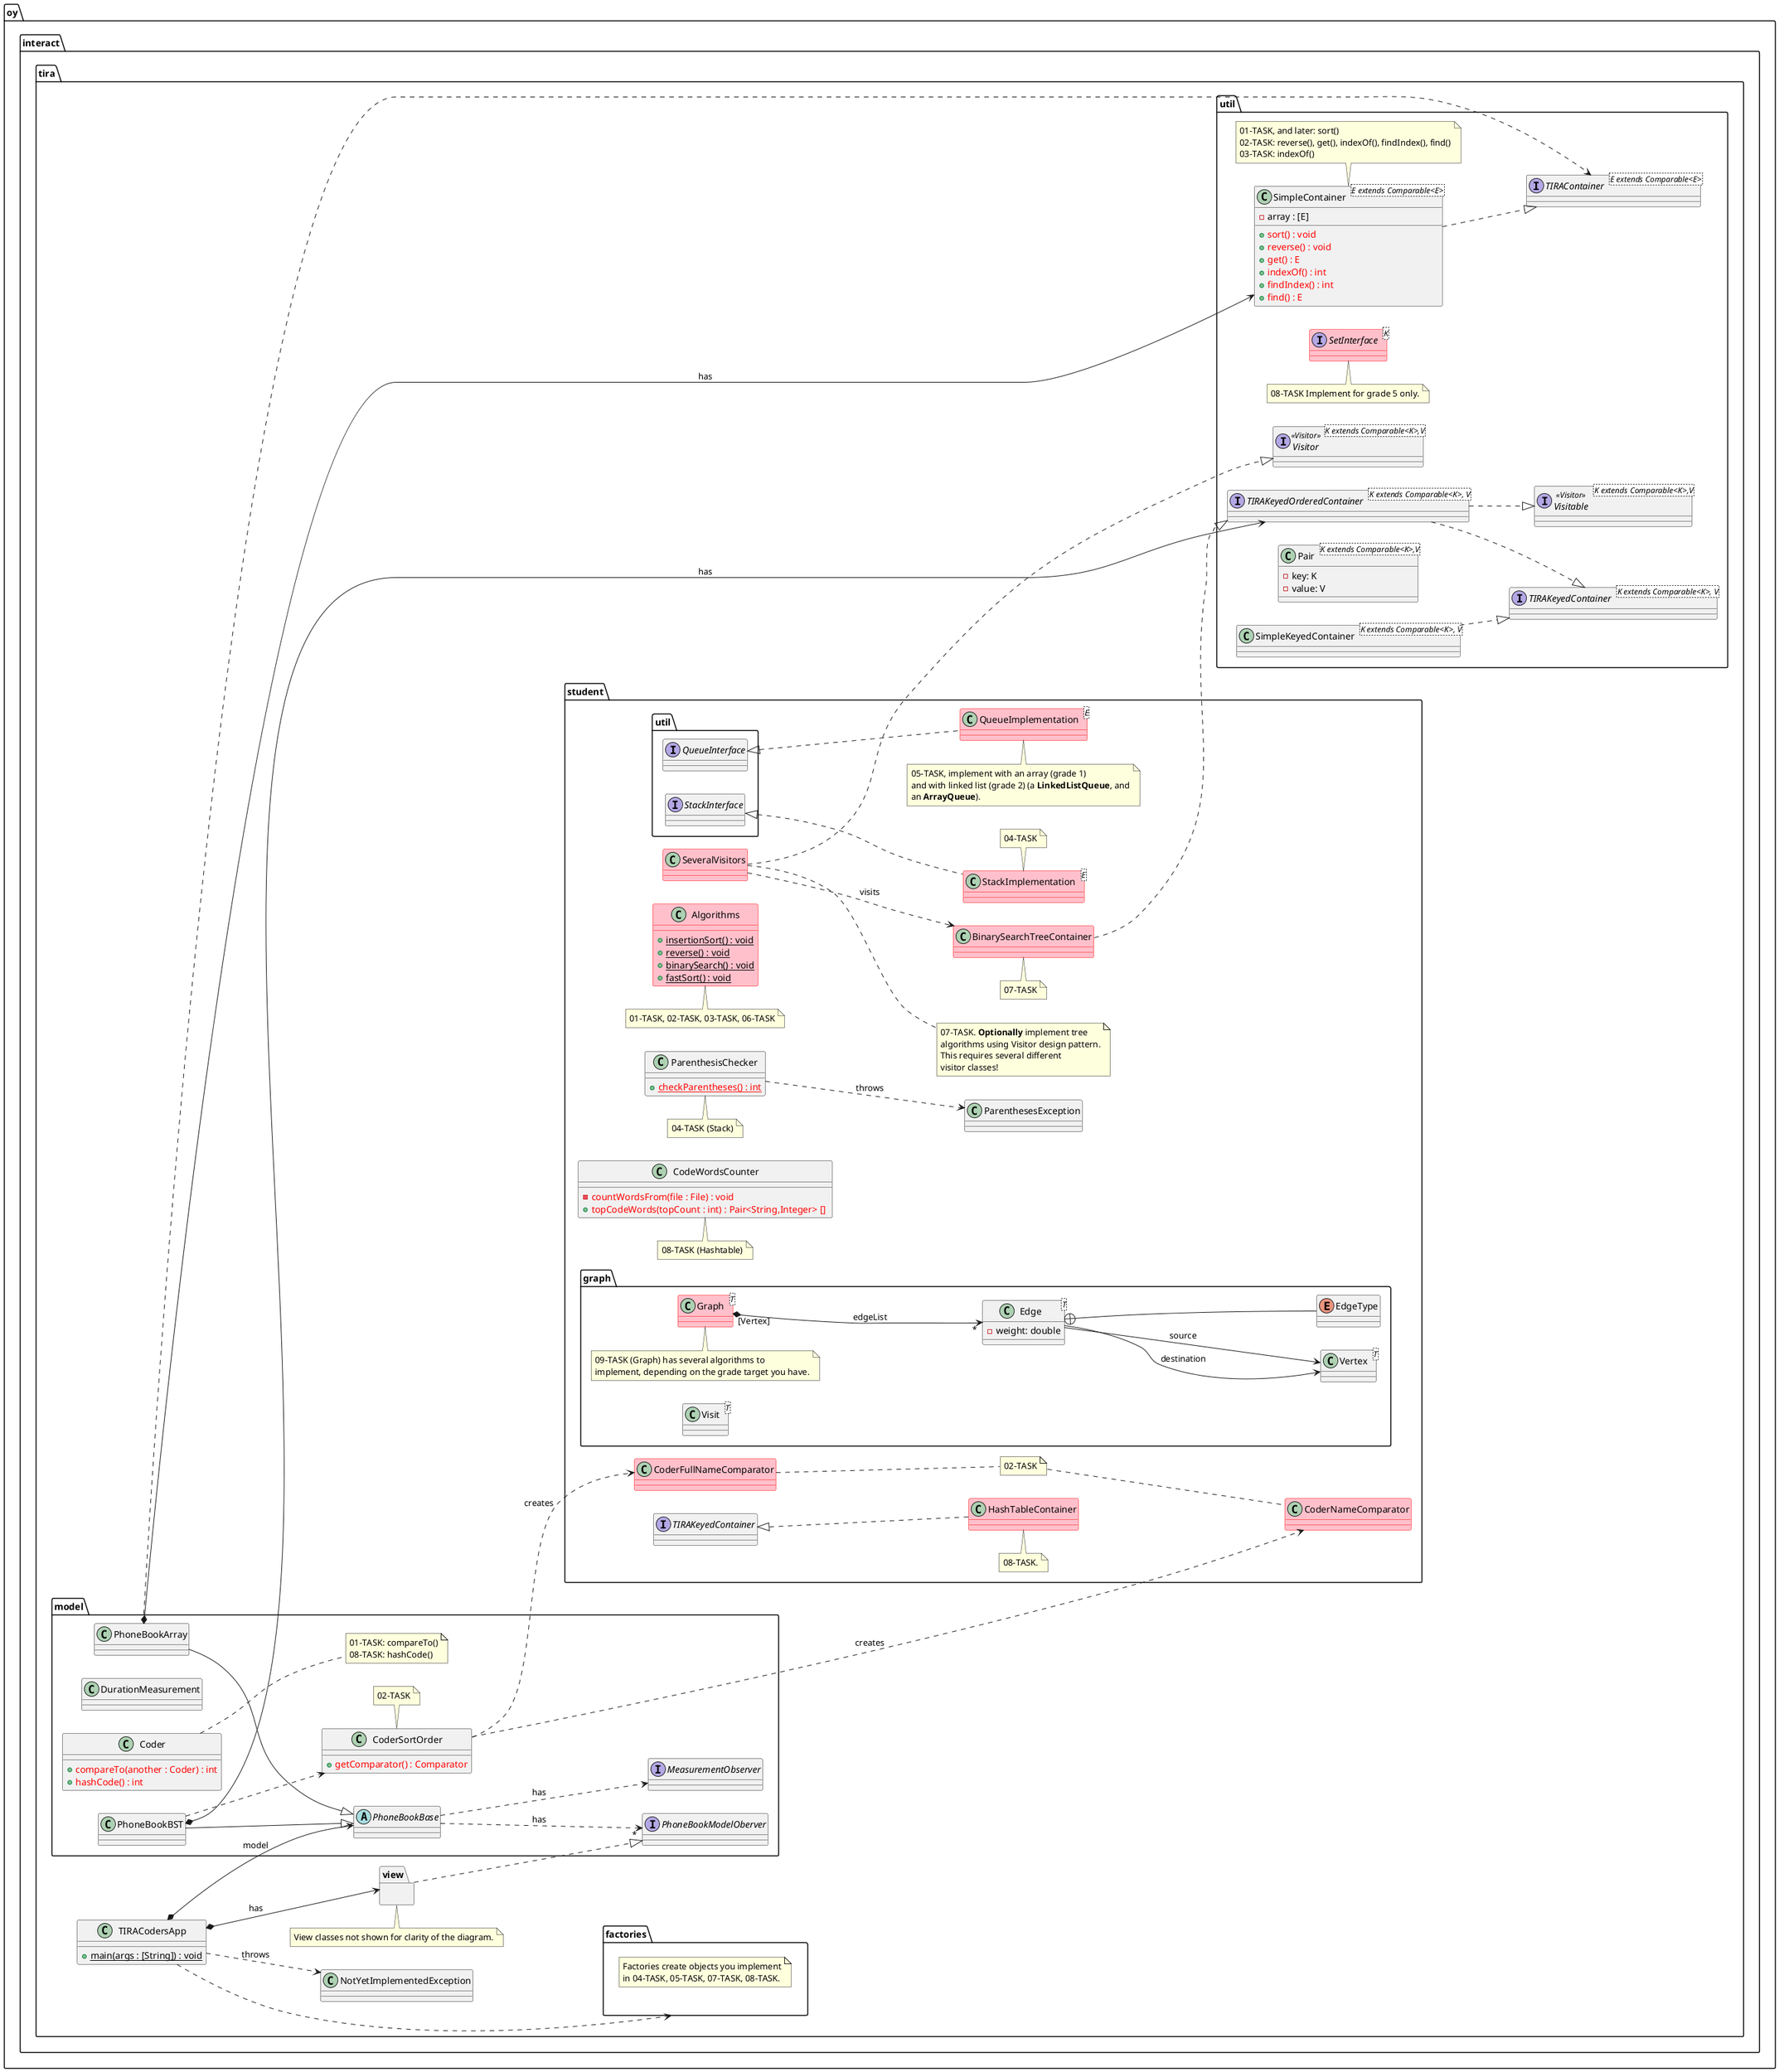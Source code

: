 @startuml
package oy.interact.tira {
	skinparam groupInheritance 2
	left to right direction

	package view {
	}
	note top of view
		View classes not shown for clarity of the diagram.
	end note

	class TIRACodersApp {
		+ {static} main(args : [String]) : void
	}

	package factories {
		note as N2
			Factories create objects you implement
			in 04-TASK, 05-TASK, 07-TASK, 08-TASK.
		end note
	}

	package util {
		interface TIRAContainer<E extends Comparable<E>>
		interface TIRAKeyedContainer<K extends Comparable<K>, V>
		interface TIRAKeyedOrderedContainer<K extends Comparable<K>, V>
		interface Visitable<K extends Comparable<K>,V> <<Visitor>>
		interface Visitor<K extends Comparable<K>,V> <<Visitor>>
		class Pair<K extends Comparable<K>,V> {
			- key: K
			- value: V
		}
		class SimpleContainer<E extends Comparable<E>> {
			- array : [E]
			+ <color:Red>sort() : void </color>
			+ <color:Red>reverse() : void </color>
			+ <color:Red>get() : E</color>
			+ <color:Red>indexOf() : int</color>
			+ <color:Red>findIndex() : int</color>
			+ <color:Red>find() : E</color>
		}
		note bottom of SimpleContainer
			01-TASK, and later: sort()
			02-TASK: reverse(), get(), indexOf(), findIndex(), find()
			03-TASK: indexOf()
		end note
		interface SetInterface<K> #pink;line:red
			note top of SetInterface
				08-TASK Implement for grade 5 only.
			end note
		class SimpleKeyedContainer<K extends Comparable<K>, V> 
		SimpleContainer ..|> TIRAContainer
		SimpleKeyedContainer ..|> TIRAKeyedContainer
		TIRAKeyedOrderedContainer ..|> TIRAKeyedContainer
		TIRAKeyedOrderedContainer ..|> Visitable
	}

	package model {
		class Coder {
			+ <color:Red>compareTo(another : Coder) : int</color>
			+ <color:Red>hashCode() : int</color>
		}
		note right of Coder
			01-TASK: compareTo()
			08-TASK: hashCode()
		end note
		class CoderSortOrder {
			+ <color:Red>getComparator() : Comparator</color>
		}
		note bottom of CoderSortOrder
			02-TASK
		end note
		class DurationMeasurement
		interface MeasurementObserver
		abstract PhoneBookBase
		class PhoneBookArray
		class PhoneBookBST
		interface PhoneBookModelOberver
		PhoneBookBase ..> MeasurementObserver : has
		PhoneBookBase ..> "*" PhoneBookModelOberver : has
		PhoneBookArray --|> PhoneBookBase
		PhoneBookBST --|> PhoneBookBase
		PhoneBookArray *--> SimpleContainer : has
		PhoneBookArray ..> TIRAContainer
		PhoneBookBST *--> TIRAKeyedOrderedContainer : has
		PhoneBookBST ..> CoderSortOrder
	}

	package student {
		class Algorithms {
			+ {static} insertionSort() : void
			+ {static} reverse() : void
			+ {static} binarySearch() : void
			+ {static} fastSort() : void
		}
		note top of Algorithms
			01-TASK, 02-TASK, 03-TASK, 06-TASK
		end note
		class Algorithms #pink;line:red
		class CodeWordsCounter {
			- <color:Red>countWordsFrom(file : File) : void</color>
			+ <color:Red>topCodeWords(topCount : int) : Pair<String,Integer> [] </color>
		}
		class CoderFullNameComparator #pink;line:red
		class CoderNameComparator #pink;line:red
		note "02-TASK" as N1
		CoderFullNameComparator .. N1
		N1 .. CoderNameComparator
		CoderSortOrder ..> CoderFullNameComparator : creates
		CoderSortOrder ..> CoderNameComparator : creates

		class ParenthesisChecker {
			+ {static} <color:Red>checkParentheses() : int</color>
		}
		note top of ParenthesisChecker
			04-TASK (Stack)
		end note
		class ParenthesesException
		ParenthesisChecker ..> ParenthesesException : throws
		class StackImplementation<E> implements util.StackInterface
		note bottom of StackImplementation
			04-TASK
		end note
		class StackImplementation #pink;line:red

		class QueueImplementation<E> implements util.QueueInterface
		note top of QueueImplementation
			05-TASK, implement with an array (grade 1)
			and with linked list (grade 2) (a <b>LinkedListQueue</b>, and
			an <b>ArrayQueue</b>).
		end note
		class QueueImplementation #pink;line:red

		class BinarySearchTreeContainer #pink;line:red
		BinarySearchTreeContainer ..|> TIRAKeyedOrderedContainer
		note top of BinarySearchTreeContainer
			07-TASK
		end note

		class SeveralVisitors #pink;line:red
		SeveralVisitors ..|> Visitor 
		SeveralVisitors ..> BinarySearchTreeContainer : visits
		note right of SeveralVisitors
			07-TASK. <b>Optionally</b> implement tree
			algorithms using Visitor design pattern.
			This requires several different
			visitor classes!
		end note

		class HashTableContainer implements TIRAKeyedContainer
		class HashTableContainer #pink;line:red
		note top of HashTableContainer
			08-TASK.
		end note
		note top of CodeWordsCounter
			08-TASK (Hashtable)
		end note

		package graph {
			enum EdgeType
			class Edge<T> {
				- weight: double
			}
			class Vertex<T>
			class Visit<T>
			class Graph<T> #pink;line:red
			Edge --> Vertex : source
			Edge --> Vertex : destination
			Edge +-- EdgeType
			Graph "[Vertex]" *--> "*" Edge : edgeList
			class Graph #pink;line:red
			note top of Graph
				09-TASK (Graph) has several algorithms to
				implement, depending on the grade target you have.
			end note
		}
	}

	TIRACodersApp *--> view : has
	view ..|> PhoneBookModelOberver
	TIRACodersApp *--> PhoneBookBase : model
	class NotYetImplementedException
	TIRACodersApp ..> NotYetImplementedException : throws
	TIRACodersApp .down..> factories
}

@enduml